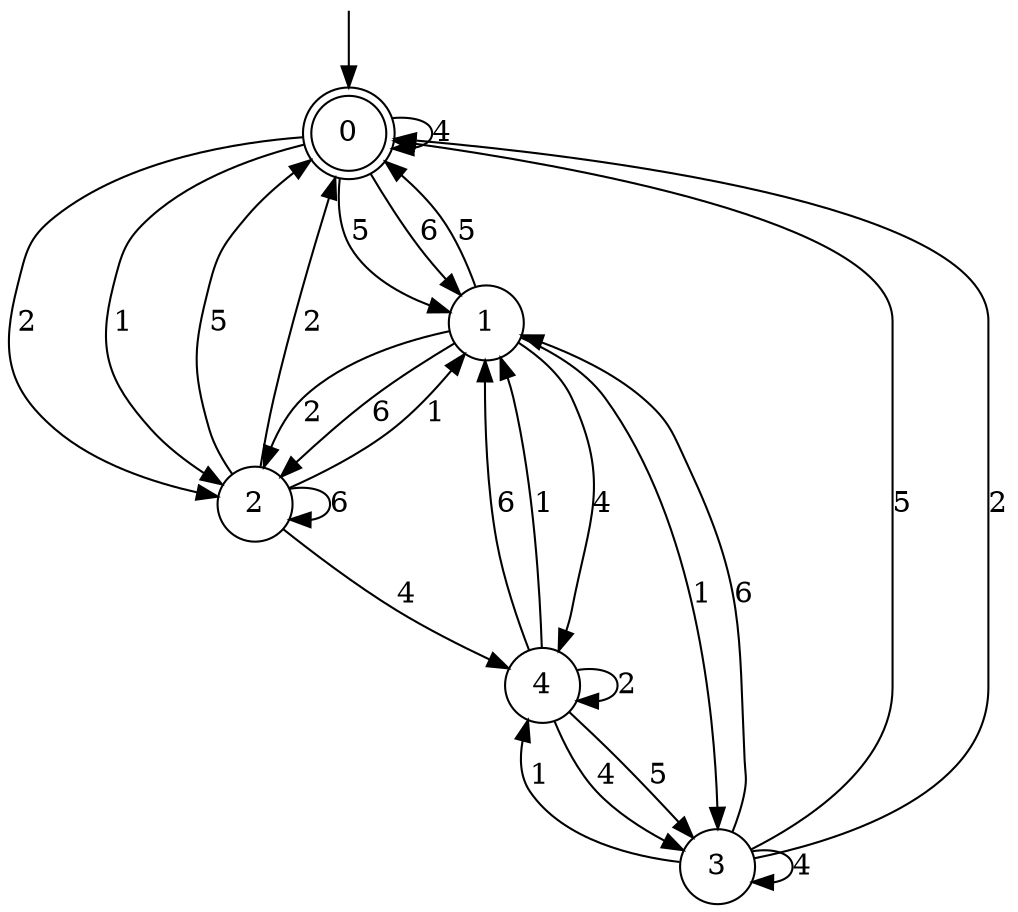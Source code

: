 digraph g {

	s0 [shape="doublecircle" label="0"];
	s1 [shape="circle" label="1"];
	s2 [shape="circle" label="2"];
	s3 [shape="circle" label="3"];
	s4 [shape="circle" label="4"];
	s0 -> s1 [label="5"];
	s0 -> s2 [label="2"];
	s0 -> s2 [label="1"];
	s0 -> s0 [label="4"];
	s0 -> s1 [label="6"];
	s1 -> s0 [label="5"];
	s1 -> s2 [label="2"];
	s1 -> s3 [label="1"];
	s1 -> s4 [label="4"];
	s1 -> s2 [label="6"];
	s2 -> s0 [label="5"];
	s2 -> s0 [label="2"];
	s2 -> s1 [label="1"];
	s2 -> s4 [label="4"];
	s2 -> s2 [label="6"];
	s3 -> s0 [label="5"];
	s3 -> s0 [label="2"];
	s3 -> s4 [label="1"];
	s3 -> s3 [label="4"];
	s3 -> s1 [label="6"];
	s4 -> s3 [label="5"];
	s4 -> s4 [label="2"];
	s4 -> s1 [label="1"];
	s4 -> s3 [label="4"];
	s4 -> s1 [label="6"];

__start0 [label="" shape="none" width="0" height="0"];
__start0 -> s0;

}
